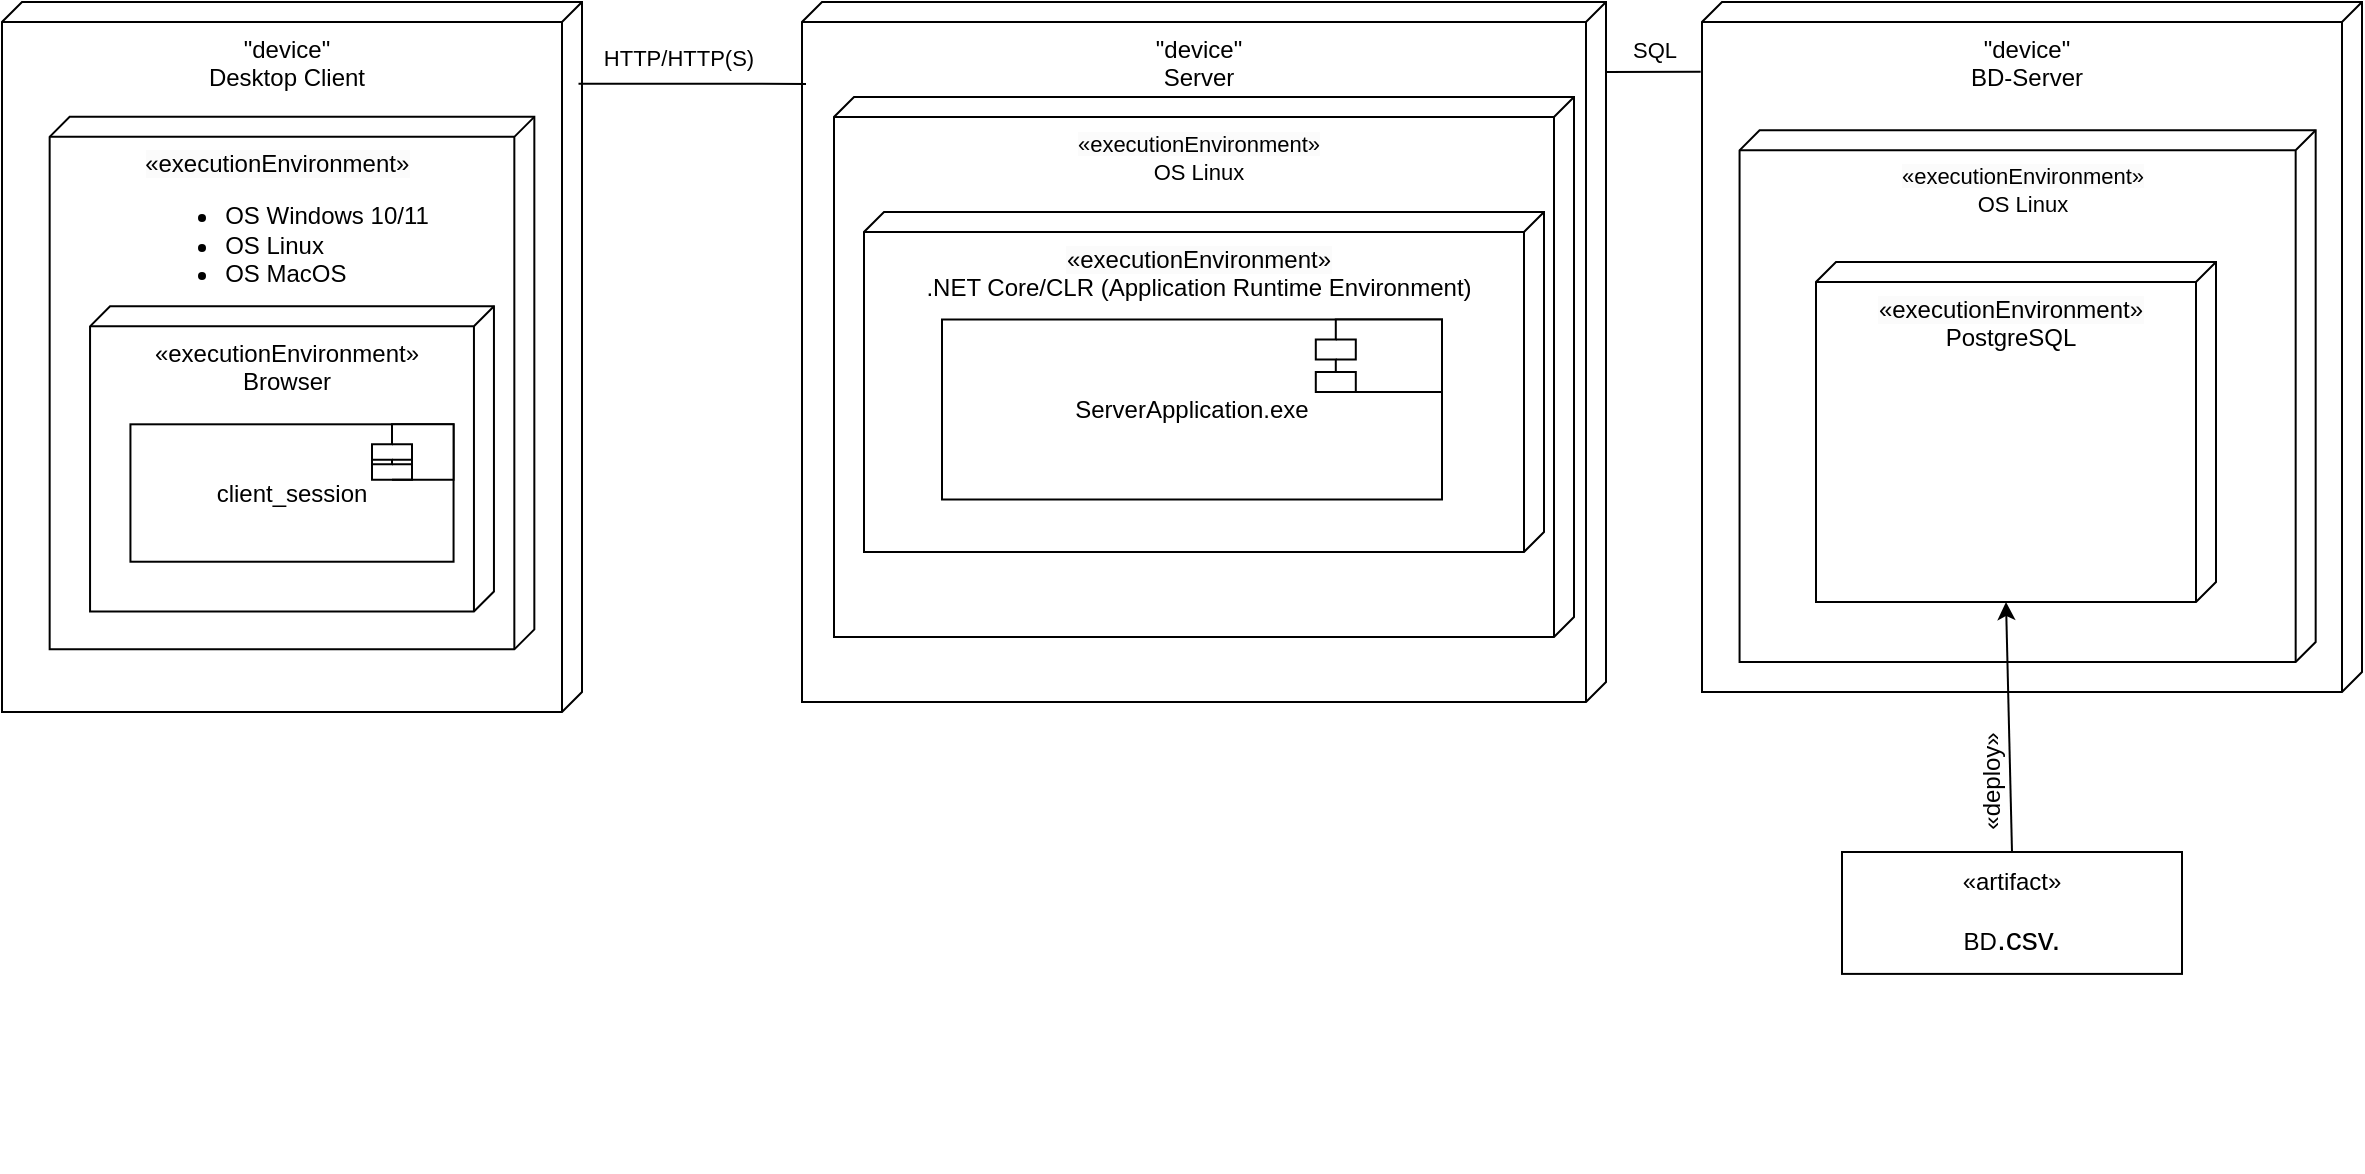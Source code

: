<mxfile version="24.9.0">
  <diagram name="Страница — 1" id="w2JnzInwGgSpNx0BdjEq">
    <mxGraphModel dx="1434" dy="-12069" grid="1" gridSize="10" guides="1" tooltips="1" connect="1" arrows="1" fold="1" page="1" pageScale="1" pageWidth="827" pageHeight="1169" math="0" shadow="0">
      <root>
        <mxCell id="0" />
        <mxCell id="1" parent="0" />
        <mxCell id="-xBjX3cr_3Ekxsx7yJBV-1" value="&lt;div style=&quot;&quot;&gt;&quot;device&quot;&lt;/div&gt;&lt;div style=&quot;&quot;&gt;Desktop Client&lt;/div&gt;" style="verticalAlign=top;align=center;shape=cube;size=10;direction=south;fontStyle=0;html=1;boundedLbl=1;spacingLeft=5;whiteSpace=wrap;" vertex="1" parent="1">
          <mxGeometry x="40" y="13205" width="290" height="355" as="geometry" />
        </mxCell>
        <mxCell id="-xBjX3cr_3Ekxsx7yJBV-26" value="&lt;div style=&quot;&quot;&gt;&lt;div style=&quot;text-align: justify;&quot;&gt;&lt;span style=&quot;background-color: rgb(251, 251, 251);&quot;&gt;«executionEnvironment»&lt;/span&gt;&lt;/div&gt;&lt;div&gt;&lt;ul&gt;&lt;li style=&quot;text-align: justify;&quot;&gt;OS Windows 10/11&lt;/li&gt;&lt;li style=&quot;text-align: justify;&quot;&gt;OS Linux&lt;/li&gt;&lt;li style=&quot;text-align: justify;&quot;&gt;OS MacOS&lt;/li&gt;&lt;/ul&gt;&lt;/div&gt;&lt;/div&gt;" style="verticalAlign=top;align=center;shape=cube;size=10;direction=south;html=1;boundedLbl=1;spacingLeft=5;whiteSpace=wrap;" vertex="1" parent="-xBjX3cr_3Ekxsx7yJBV-1">
          <mxGeometry x="23.83" y="57.426" width="242.34" height="266.25" as="geometry" />
        </mxCell>
        <mxCell id="-xBjX3cr_3Ekxsx7yJBV-27" value="&lt;div&gt;&lt;span style=&quot;font-weight: normal;&quot;&gt;«executionEnvironment»&lt;/span&gt;&lt;/div&gt;&lt;div&gt;&lt;span style=&quot;font-weight: normal;&quot;&gt;Browser&lt;/span&gt;&lt;/div&gt;" style="verticalAlign=top;align=center;shape=cube;size=10;direction=south;html=1;boundedLbl=1;spacingLeft=5;whiteSpace=wrap;fontStyle=1" vertex="1" parent="-xBjX3cr_3Ekxsx7yJBV-1">
          <mxGeometry x="44.025" y="152.143" width="201.95" height="152.604" as="geometry" />
        </mxCell>
        <mxCell id="-xBjX3cr_3Ekxsx7yJBV-3" value="" style="group" connectable="0" vertex="1" parent="-xBjX3cr_3Ekxsx7yJBV-1">
          <mxGeometry x="64.22" y="211.156" width="161.56" height="88.75" as="geometry" />
        </mxCell>
        <mxCell id="-xBjX3cr_3Ekxsx7yJBV-4" value="client_session" style="html=1;whiteSpace=wrap;" vertex="1" parent="-xBjX3cr_3Ekxsx7yJBV-3">
          <mxGeometry width="161.56" height="68.71" as="geometry" />
        </mxCell>
        <mxCell id="-xBjX3cr_3Ekxsx7yJBV-5" value="" style="shape=module;align=left;spacingLeft=20;align=center;verticalAlign=top;whiteSpace=wrap;html=1;" vertex="1" parent="-xBjX3cr_3Ekxsx7yJBV-3">
          <mxGeometry x="120.781" width="40.779" height="27.675" as="geometry" />
        </mxCell>
        <mxCell id="-xBjX3cr_3Ekxsx7yJBV-6" value="&quot;device&quot;&lt;div&gt;Server&lt;/div&gt;" style="verticalAlign=top;align=center;shape=cube;size=10;direction=south;fontStyle=0;html=1;boundedLbl=1;spacingLeft=5;whiteSpace=wrap;" vertex="1" parent="1">
          <mxGeometry x="440" y="13205" width="402" height="350" as="geometry" />
        </mxCell>
        <mxCell id="-xBjX3cr_3Ekxsx7yJBV-7" value="&quot;device&quot;&lt;div&gt;BD-Server&lt;/div&gt;" style="verticalAlign=top;align=center;shape=cube;size=10;direction=south;fontStyle=0;html=1;boundedLbl=1;spacingLeft=5;whiteSpace=wrap;" vertex="1" parent="1">
          <mxGeometry x="890" y="13205" width="330" height="345" as="geometry" />
        </mxCell>
        <mxCell id="-xBjX3cr_3Ekxsx7yJBV-8" value="&lt;div style=&quot;font-size: 11px;&quot;&gt;&lt;span style=&quot;background-color: rgb(251, 251, 251);&quot;&gt;&lt;font style=&quot;font-size: 11px;&quot;&gt;«executionEnvironment»&lt;/font&gt;&lt;/span&gt;&lt;/div&gt;&lt;span style=&quot;font-size: 11px;&quot;&gt;OS Linux&lt;/span&gt;&lt;div&gt;&lt;span style=&quot;font-size: 11px;&quot;&gt;&lt;br&gt;&lt;/span&gt;&lt;/div&gt;" style="verticalAlign=top;align=center;shape=cube;size=10;direction=south;html=1;boundedLbl=1;spacingLeft=5;whiteSpace=wrap;" vertex="1" parent="-xBjX3cr_3Ekxsx7yJBV-7">
          <mxGeometry x="18.786" y="64.16" width="288.046" height="265.84" as="geometry" />
        </mxCell>
        <mxCell id="-xBjX3cr_3Ekxsx7yJBV-9" value="&lt;div style=&quot;&quot;&gt;&lt;div style=&quot;&quot;&gt;&lt;span style=&quot;background-color: rgb(251, 251, 251);&quot;&gt;«executionEnvironment»&lt;/span&gt;&lt;/div&gt;&lt;div&gt;&lt;span style=&quot;background-color: initial;&quot;&gt;PostgreSQL&lt;/span&gt;&lt;/div&gt;&lt;/div&gt;" style="verticalAlign=top;align=center;shape=cube;size=10;direction=south;html=1;boundedLbl=1;spacingLeft=5;whiteSpace=wrap;" vertex="1" parent="-xBjX3cr_3Ekxsx7yJBV-7">
          <mxGeometry width="200" height="170" relative="1" as="geometry">
            <mxPoint x="57" y="130" as="offset" />
          </mxGeometry>
        </mxCell>
        <mxCell id="-xBjX3cr_3Ekxsx7yJBV-10" style="rounded=0;orthogonalLoop=1;jettySize=auto;html=1;exitX=0;exitY=0;exitDx=170;exitDy=0;exitPerimeter=0;entryX=0.101;entryY=1.002;entryDx=0;entryDy=0;entryPerimeter=0;endArrow=none;endFill=0;" edge="1" parent="1" target="-xBjX3cr_3Ekxsx7yJBV-7">
          <mxGeometry relative="1" as="geometry">
            <mxPoint x="842" y="13240" as="sourcePoint" />
            <mxPoint x="917" y="13240.6" as="targetPoint" />
          </mxGeometry>
        </mxCell>
        <mxCell id="-xBjX3cr_3Ekxsx7yJBV-11" value="SQL" style="edgeLabel;html=1;align=center;verticalAlign=middle;resizable=0;points=[];" connectable="0" vertex="1" parent="-xBjX3cr_3Ekxsx7yJBV-10">
          <mxGeometry x="-0.01" y="5" relative="1" as="geometry">
            <mxPoint y="-6" as="offset" />
          </mxGeometry>
        </mxCell>
        <mxCell id="-xBjX3cr_3Ekxsx7yJBV-12" style="rounded=0;orthogonalLoop=1;jettySize=auto;html=1;endArrow=none;endFill=0;entryX=0.117;entryY=0.995;entryDx=0;entryDy=0;entryPerimeter=0;exitX=0.115;exitY=0.006;exitDx=0;exitDy=0;exitPerimeter=0;" edge="1" parent="1" source="-xBjX3cr_3Ekxsx7yJBV-1" target="-xBjX3cr_3Ekxsx7yJBV-6">
          <mxGeometry relative="1" as="geometry">
            <mxPoint x="500.0" y="13241.32" as="targetPoint" />
            <mxPoint x="397" y="13240" as="sourcePoint" />
          </mxGeometry>
        </mxCell>
        <mxCell id="-xBjX3cr_3Ekxsx7yJBV-13" value="HTTP/HTTP(S)" style="edgeLabel;html=1;align=center;verticalAlign=middle;resizable=0;points=[];" connectable="0" vertex="1" parent="-xBjX3cr_3Ekxsx7yJBV-12">
          <mxGeometry x="-0.01" y="-3" relative="1" as="geometry">
            <mxPoint x="-7" y="-16" as="offset" />
          </mxGeometry>
        </mxCell>
        <mxCell id="-xBjX3cr_3Ekxsx7yJBV-14" value="&lt;div style=&quot;font-size: 11px;&quot;&gt;&lt;span style=&quot;background-color: rgb(251, 251, 251);&quot;&gt;&lt;font style=&quot;font-size: 11px;&quot;&gt;«executionEnvironment»&lt;/font&gt;&lt;/span&gt;&lt;/div&gt;&lt;span style=&quot;font-size: 11px;&quot;&gt;OS Linux&lt;/span&gt;&lt;div&gt;&lt;span style=&quot;font-size: 11px;&quot;&gt;&lt;br&gt;&lt;/span&gt;&lt;/div&gt;" style="verticalAlign=top;align=center;shape=cube;size=10;direction=south;html=1;boundedLbl=1;spacingLeft=5;whiteSpace=wrap;" vertex="1" parent="1">
          <mxGeometry x="456" y="13252.5" width="370" height="270" as="geometry" />
        </mxCell>
        <mxCell id="-xBjX3cr_3Ekxsx7yJBV-15" value="&lt;div style=&quot;&quot;&gt;&lt;div style=&quot;&quot;&gt;&lt;span style=&quot;background-color: rgb(251, 251, 251);&quot;&gt;«executionEnvironment»&lt;/span&gt;&lt;/div&gt;&lt;div&gt;.NET Core/CLR (Application Runtime Environment)&lt;/div&gt;&lt;/div&gt;" style="verticalAlign=top;align=center;shape=cube;size=10;direction=south;html=1;boundedLbl=1;spacingLeft=5;whiteSpace=wrap;" vertex="1" parent="1">
          <mxGeometry x="471" y="13310" width="340" height="170" as="geometry" />
        </mxCell>
        <mxCell id="-xBjX3cr_3Ekxsx7yJBV-16" value="" style="group" connectable="0" vertex="1" parent="1">
          <mxGeometry x="510" y="13363.75" width="250" height="116.25" as="geometry" />
        </mxCell>
        <mxCell id="-xBjX3cr_3Ekxsx7yJBV-17" value="ServerApplication.exe" style="html=1;whiteSpace=wrap;" vertex="1" parent="-xBjX3cr_3Ekxsx7yJBV-16">
          <mxGeometry width="250" height="90" as="geometry" />
        </mxCell>
        <mxCell id="-xBjX3cr_3Ekxsx7yJBV-18" value="" style="shape=module;align=left;spacingLeft=20;align=center;verticalAlign=top;whiteSpace=wrap;html=1;" vertex="1" parent="-xBjX3cr_3Ekxsx7yJBV-16">
          <mxGeometry x="186.898" width="63.102" height="36.25" as="geometry" />
        </mxCell>
        <mxCell id="-xBjX3cr_3Ekxsx7yJBV-19" value="" style="group" connectable="0" vertex="1" parent="1">
          <mxGeometry x="920" y="13630" width="250" height="160" as="geometry" />
        </mxCell>
        <mxCell id="-xBjX3cr_3Ekxsx7yJBV-20" value="&lt;p&gt;«artifact»&lt;/p&gt;&lt;p&gt;BD&lt;span style=&quot;font-size: 16px;&quot; class=&quot;RichFactdown-StrongEmphasis&quot;&gt;.csv&lt;/span&gt;&lt;span style=&quot;font-size: 16px;&quot;&gt;.&lt;/span&gt;&lt;/p&gt;" style="html=1;whiteSpace=wrap;align=center;" vertex="1" parent="-xBjX3cr_3Ekxsx7yJBV-19">
          <mxGeometry x="40" width="170" height="60.952" as="geometry" />
        </mxCell>
        <mxCell id="-xBjX3cr_3Ekxsx7yJBV-22" value="" style="endArrow=classic;html=1;rounded=0;exitX=0.5;exitY=0;exitDx=0;exitDy=0;entryX=0;entryY=0;entryDx=170;entryDy=105;entryPerimeter=0;" edge="1" parent="1" source="-xBjX3cr_3Ekxsx7yJBV-20" target="-xBjX3cr_3Ekxsx7yJBV-9">
          <mxGeometry width="50" height="50" relative="1" as="geometry">
            <mxPoint x="1216" y="13605" as="sourcePoint" />
            <mxPoint x="1266" y="13555" as="targetPoint" />
          </mxGeometry>
        </mxCell>
        <mxCell id="-xBjX3cr_3Ekxsx7yJBV-28" value="«deploy»" style="text;html=1;align=center;verticalAlign=middle;resizable=0;points=[];autosize=1;strokeColor=none;fillColor=none;rotation=-90;" vertex="1" parent="1">
          <mxGeometry x="1000" y="13580" width="70" height="30" as="geometry" />
        </mxCell>
      </root>
    </mxGraphModel>
  </diagram>
</mxfile>
